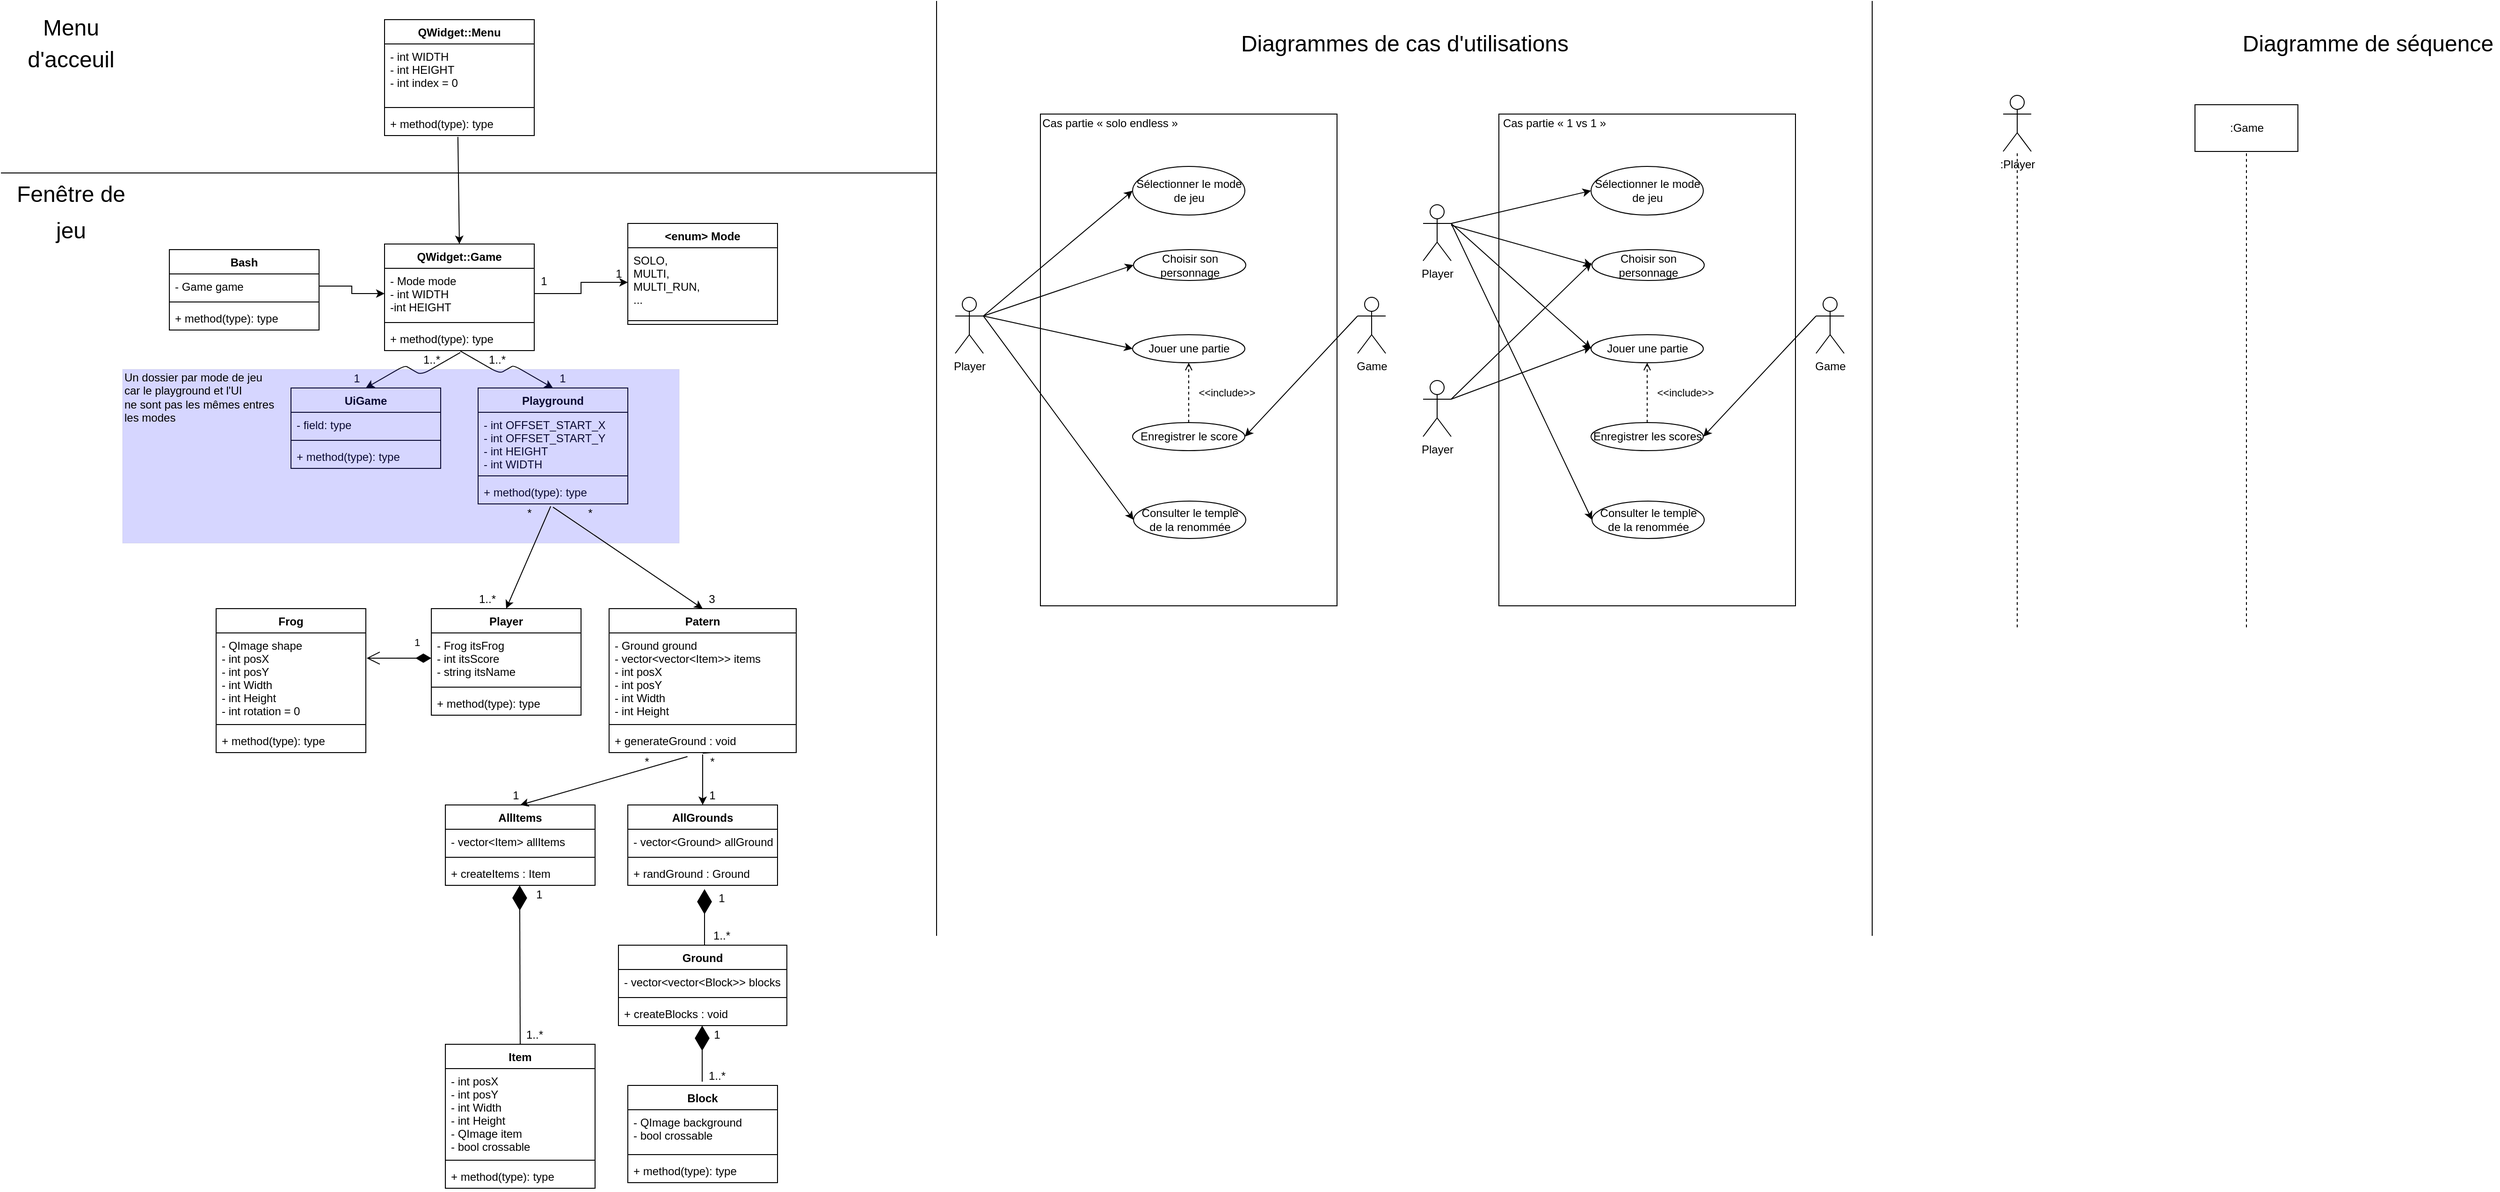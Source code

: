 <mxfile version="14.6.13" type="onedrive"><diagram id="jPjcK8RmUsgS7m5K7aqH" name="Page-1"><mxGraphModel dx="1038" dy="584" grid="1" gridSize="10" guides="1" tooltips="1" connect="1" arrows="1" fold="1" page="1" pageScale="1" pageWidth="1000" pageHeight="1000" math="0" shadow="0"><root><mxCell id="0"/><mxCell id="1" parent="0"/><mxCell id="LQ2EQDQL3EFyDrwnCRQW-2" value="QWidget::Menu" style="swimlane;fontStyle=1;align=center;verticalAlign=top;childLayout=stackLayout;horizontal=1;startSize=26;horizontalStack=0;resizeParent=1;resizeParentMax=0;resizeLast=0;collapsible=1;marginBottom=0;" parent="1" vertex="1"><mxGeometry x="410" y="20" width="160" height="124" as="geometry"><mxRectangle x="400" y="260" width="100" height="26" as="alternateBounds"/></mxGeometry></mxCell><mxCell id="LQ2EQDQL3EFyDrwnCRQW-3" value="- int WIDTH&#10;- int HEIGHT&#10;- int index = 0" style="text;strokeColor=none;fillColor=none;align=left;verticalAlign=top;spacingLeft=4;spacingRight=4;overflow=hidden;rotatable=0;points=[[0,0.5],[1,0.5]];portConstraint=eastwest;" parent="LQ2EQDQL3EFyDrwnCRQW-2" vertex="1"><mxGeometry y="26" width="160" height="64" as="geometry"/></mxCell><mxCell id="LQ2EQDQL3EFyDrwnCRQW-4" value="" style="line;strokeWidth=1;fillColor=none;align=left;verticalAlign=middle;spacingTop=-1;spacingLeft=3;spacingRight=3;rotatable=0;labelPosition=right;points=[];portConstraint=eastwest;" parent="LQ2EQDQL3EFyDrwnCRQW-2" vertex="1"><mxGeometry y="90" width="160" height="8" as="geometry"/></mxCell><mxCell id="LQ2EQDQL3EFyDrwnCRQW-5" value="+ method(type): type" style="text;strokeColor=none;fillColor=none;align=left;verticalAlign=top;spacingLeft=4;spacingRight=4;overflow=hidden;rotatable=0;points=[[0,0.5],[1,0.5]];portConstraint=eastwest;" parent="LQ2EQDQL3EFyDrwnCRQW-2" vertex="1"><mxGeometry y="98" width="160" height="26" as="geometry"/></mxCell><mxCell id="LQ2EQDQL3EFyDrwnCRQW-6" value="QWidget::Game" style="swimlane;fontStyle=1;align=center;verticalAlign=top;childLayout=stackLayout;horizontal=1;startSize=26;horizontalStack=0;resizeParent=1;resizeParentMax=0;resizeLast=0;collapsible=1;marginBottom=0;" parent="1" vertex="1"><mxGeometry x="410" y="260" width="160" height="114" as="geometry"/></mxCell><mxCell id="LQ2EQDQL3EFyDrwnCRQW-7" value="- Mode mode&#10;- int WIDTH&#10;-int HEIGHT" style="text;strokeColor=none;fillColor=none;align=left;verticalAlign=top;spacingLeft=4;spacingRight=4;overflow=hidden;rotatable=0;points=[[0,0.5],[1,0.5]];portConstraint=eastwest;" parent="LQ2EQDQL3EFyDrwnCRQW-6" vertex="1"><mxGeometry y="26" width="160" height="54" as="geometry"/></mxCell><mxCell id="LQ2EQDQL3EFyDrwnCRQW-8" value="" style="line;strokeWidth=1;fillColor=none;align=left;verticalAlign=middle;spacingTop=-1;spacingLeft=3;spacingRight=3;rotatable=0;labelPosition=right;points=[];portConstraint=eastwest;" parent="LQ2EQDQL3EFyDrwnCRQW-6" vertex="1"><mxGeometry y="80" width="160" height="8" as="geometry"/></mxCell><mxCell id="LQ2EQDQL3EFyDrwnCRQW-9" value="+ method(type): type" style="text;strokeColor=none;fillColor=none;align=left;verticalAlign=top;spacingLeft=4;spacingRight=4;overflow=hidden;rotatable=0;points=[[0,0.5],[1,0.5]];portConstraint=eastwest;" parent="LQ2EQDQL3EFyDrwnCRQW-6" vertex="1"><mxGeometry y="88" width="160" height="26" as="geometry"/></mxCell><mxCell id="LQ2EQDQL3EFyDrwnCRQW-12" value="&lt;enum&gt; Mode" style="swimlane;fontStyle=1;align=center;verticalAlign=top;childLayout=stackLayout;horizontal=1;startSize=26;horizontalStack=0;resizeParent=1;resizeParentMax=0;resizeLast=0;collapsible=1;marginBottom=0;" parent="1" vertex="1"><mxGeometry x="670" y="238" width="160" height="108" as="geometry"/></mxCell><mxCell id="LQ2EQDQL3EFyDrwnCRQW-13" value="SOLO,&#10;MULTI,&#10;MULTI_RUN,&#10;..." style="text;strokeColor=none;fillColor=none;align=left;verticalAlign=top;spacingLeft=4;spacingRight=4;overflow=hidden;rotatable=0;points=[[0,0.5],[1,0.5]];portConstraint=eastwest;" parent="LQ2EQDQL3EFyDrwnCRQW-12" vertex="1"><mxGeometry y="26" width="160" height="74" as="geometry"/></mxCell><mxCell id="LQ2EQDQL3EFyDrwnCRQW-14" value="" style="line;strokeWidth=1;fillColor=none;align=left;verticalAlign=middle;spacingTop=-1;spacingLeft=3;spacingRight=3;rotatable=0;labelPosition=right;points=[];portConstraint=eastwest;" parent="LQ2EQDQL3EFyDrwnCRQW-12" vertex="1"><mxGeometry y="100" width="160" height="8" as="geometry"/></mxCell><mxCell id="LQ2EQDQL3EFyDrwnCRQW-18" style="edgeStyle=orthogonalEdgeStyle;rounded=0;orthogonalLoop=1;jettySize=auto;html=1;exitX=1;exitY=0.5;exitDx=0;exitDy=0;entryX=0;entryY=0.5;entryDx=0;entryDy=0;" parent="1" source="LQ2EQDQL3EFyDrwnCRQW-7" target="LQ2EQDQL3EFyDrwnCRQW-13" edge="1"><mxGeometry relative="1" as="geometry"/></mxCell><mxCell id="LQ2EQDQL3EFyDrwnCRQW-19" value="Playground" style="swimlane;fontStyle=1;align=center;verticalAlign=top;childLayout=stackLayout;horizontal=1;startSize=26;horizontalStack=0;resizeParent=1;resizeParentMax=0;resizeLast=0;collapsible=1;marginBottom=0;" parent="1" vertex="1"><mxGeometry x="510" y="414" width="160" height="124" as="geometry"/></mxCell><mxCell id="LQ2EQDQL3EFyDrwnCRQW-20" value="- int OFFSET_START_X&#10;- int OFFSET_START_Y&#10;- int HEIGHT&#10;- int WIDTH" style="text;strokeColor=none;fillColor=none;align=left;verticalAlign=top;spacingLeft=4;spacingRight=4;overflow=hidden;rotatable=0;points=[[0,0.5],[1,0.5]];portConstraint=eastwest;" parent="LQ2EQDQL3EFyDrwnCRQW-19" vertex="1"><mxGeometry y="26" width="160" height="64" as="geometry"/></mxCell><mxCell id="LQ2EQDQL3EFyDrwnCRQW-21" value="" style="line;strokeWidth=1;fillColor=none;align=left;verticalAlign=middle;spacingTop=-1;spacingLeft=3;spacingRight=3;rotatable=0;labelPosition=right;points=[];portConstraint=eastwest;" parent="LQ2EQDQL3EFyDrwnCRQW-19" vertex="1"><mxGeometry y="90" width="160" height="8" as="geometry"/></mxCell><mxCell id="LQ2EQDQL3EFyDrwnCRQW-22" value="+ method(type): type" style="text;strokeColor=none;fillColor=none;align=left;verticalAlign=top;spacingLeft=4;spacingRight=4;overflow=hidden;rotatable=0;points=[[0,0.5],[1,0.5]];portConstraint=eastwest;" parent="LQ2EQDQL3EFyDrwnCRQW-19" vertex="1"><mxGeometry y="98" width="160" height="26" as="geometry"/></mxCell><mxCell id="LQ2EQDQL3EFyDrwnCRQW-24" value="" style="line;strokeWidth=1;fillColor=none;align=left;verticalAlign=middle;spacingTop=-1;spacingLeft=3;spacingRight=3;rotatable=0;labelPosition=right;points=[];portConstraint=eastwest;" parent="1" vertex="1"><mxGeometry y="180" width="1000" height="8" as="geometry"/></mxCell><mxCell id="LQ2EQDQL3EFyDrwnCRQW-25" value="&lt;p style=&quot;line-height: 280%&quot;&gt;&lt;font style=&quot;line-height: 100% ; font-size: 24px&quot;&gt;Menu d'acceuil&lt;/font&gt;&lt;/p&gt;" style="text;html=1;strokeColor=none;fillColor=none;align=center;verticalAlign=middle;whiteSpace=wrap;rounded=0;" parent="1" vertex="1"><mxGeometry y="40" width="150" height="20" as="geometry"/></mxCell><mxCell id="LQ2EQDQL3EFyDrwnCRQW-26" value="&lt;p style=&quot;line-height: 280%&quot;&gt;&lt;span style=&quot;font-size: 24px&quot;&gt;Fenêtre de jeu&lt;/span&gt;&lt;/p&gt;" style="text;html=1;strokeColor=none;fillColor=none;align=center;verticalAlign=middle;whiteSpace=wrap;rounded=0;" parent="1" vertex="1"><mxGeometry y="218" width="150" height="20" as="geometry"/></mxCell><mxCell id="LQ2EQDQL3EFyDrwnCRQW-27" value="UiGame" style="swimlane;fontStyle=1;align=center;verticalAlign=top;childLayout=stackLayout;horizontal=1;startSize=26;horizontalStack=0;resizeParent=1;resizeParentMax=0;resizeLast=0;collapsible=1;marginBottom=0;" parent="1" vertex="1"><mxGeometry x="310" y="414" width="160" height="86" as="geometry"/></mxCell><mxCell id="LQ2EQDQL3EFyDrwnCRQW-28" value="- field: type" style="text;strokeColor=none;fillColor=none;align=left;verticalAlign=top;spacingLeft=4;spacingRight=4;overflow=hidden;rotatable=0;points=[[0,0.5],[1,0.5]];portConstraint=eastwest;" parent="LQ2EQDQL3EFyDrwnCRQW-27" vertex="1"><mxGeometry y="26" width="160" height="26" as="geometry"/></mxCell><mxCell id="LQ2EQDQL3EFyDrwnCRQW-29" value="" style="line;strokeWidth=1;fillColor=none;align=left;verticalAlign=middle;spacingTop=-1;spacingLeft=3;spacingRight=3;rotatable=0;labelPosition=right;points=[];portConstraint=eastwest;" parent="LQ2EQDQL3EFyDrwnCRQW-27" vertex="1"><mxGeometry y="52" width="160" height="8" as="geometry"/></mxCell><mxCell id="LQ2EQDQL3EFyDrwnCRQW-30" value="+ method(type): type" style="text;strokeColor=none;fillColor=none;align=left;verticalAlign=top;spacingLeft=4;spacingRight=4;overflow=hidden;rotatable=0;points=[[0,0.5],[1,0.5]];portConstraint=eastwest;" parent="LQ2EQDQL3EFyDrwnCRQW-27" vertex="1"><mxGeometry y="60" width="160" height="26" as="geometry"/></mxCell><mxCell id="LQ2EQDQL3EFyDrwnCRQW-31" value="" style="endArrow=classic;html=1;exitX=0.506;exitY=1.079;exitDx=0;exitDy=0;exitPerimeter=0;entryX=0.5;entryY=0;entryDx=0;entryDy=0;edgeStyle=isometricEdgeStyle;" parent="1" source="LQ2EQDQL3EFyDrwnCRQW-9" target="LQ2EQDQL3EFyDrwnCRQW-27" edge="1"><mxGeometry width="50" height="50" relative="1" as="geometry"><mxPoint x="450" y="480" as="sourcePoint"/><mxPoint x="500" y="430" as="targetPoint"/></mxGeometry></mxCell><mxCell id="LQ2EQDQL3EFyDrwnCRQW-32" value="" style="endArrow=classic;html=1;edgeStyle=isometricEdgeStyle;entryX=0.5;entryY=0;entryDx=0;entryDy=0;elbow=vertical;exitX=0.506;exitY=1.016;exitDx=0;exitDy=0;exitPerimeter=0;" parent="1" source="LQ2EQDQL3EFyDrwnCRQW-9" target="LQ2EQDQL3EFyDrwnCRQW-19" edge="1"><mxGeometry width="50" height="50" relative="1" as="geometry"><mxPoint x="490" y="350" as="sourcePoint"/><mxPoint x="570" y="380" as="targetPoint"/></mxGeometry></mxCell><mxCell id="LQ2EQDQL3EFyDrwnCRQW-33" value="Frog" style="swimlane;fontStyle=1;align=center;verticalAlign=top;childLayout=stackLayout;horizontal=1;startSize=26;horizontalStack=0;resizeParent=1;resizeParentMax=0;resizeLast=0;collapsible=1;marginBottom=0;" parent="1" vertex="1"><mxGeometry x="230" y="650" width="160" height="154" as="geometry"/></mxCell><mxCell id="LQ2EQDQL3EFyDrwnCRQW-34" value="- QImage shape&#10;- int posX&#10;- int posY&#10;- int Width&#10;- int Height&#10;- int rotation = 0" style="text;strokeColor=none;fillColor=none;align=left;verticalAlign=top;spacingLeft=4;spacingRight=4;overflow=hidden;rotatable=0;points=[[0,0.5],[1,0.5]];portConstraint=eastwest;" parent="LQ2EQDQL3EFyDrwnCRQW-33" vertex="1"><mxGeometry y="26" width="160" height="94" as="geometry"/></mxCell><mxCell id="LQ2EQDQL3EFyDrwnCRQW-35" value="" style="line;strokeWidth=1;fillColor=none;align=left;verticalAlign=middle;spacingTop=-1;spacingLeft=3;spacingRight=3;rotatable=0;labelPosition=right;points=[];portConstraint=eastwest;" parent="LQ2EQDQL3EFyDrwnCRQW-33" vertex="1"><mxGeometry y="120" width="160" height="8" as="geometry"/></mxCell><mxCell id="LQ2EQDQL3EFyDrwnCRQW-36" value="+ method(type): type" style="text;strokeColor=none;fillColor=none;align=left;verticalAlign=top;spacingLeft=4;spacingRight=4;overflow=hidden;rotatable=0;points=[[0,0.5],[1,0.5]];portConstraint=eastwest;" parent="LQ2EQDQL3EFyDrwnCRQW-33" vertex="1"><mxGeometry y="128" width="160" height="26" as="geometry"/></mxCell><mxCell id="LQ2EQDQL3EFyDrwnCRQW-38" value="1" style="text;html=1;align=center;verticalAlign=middle;resizable=0;points=[];autosize=1;strokeColor=none;" parent="1" vertex="1"><mxGeometry x="570" y="290" width="20" height="20" as="geometry"/></mxCell><mxCell id="LQ2EQDQL3EFyDrwnCRQW-39" value="1" style="text;html=1;align=center;verticalAlign=middle;resizable=0;points=[];autosize=1;strokeColor=none;" parent="1" vertex="1"><mxGeometry x="650" y="282" width="20" height="20" as="geometry"/></mxCell><mxCell id="LQ2EQDQL3EFyDrwnCRQW-40" value="1..*" style="text;html=1;align=center;verticalAlign=middle;resizable=0;points=[];autosize=1;strokeColor=none;" parent="1" vertex="1"><mxGeometry x="445" y="374" width="30" height="20" as="geometry"/></mxCell><mxCell id="LQ2EQDQL3EFyDrwnCRQW-41" value="1" style="text;html=1;align=center;verticalAlign=middle;resizable=0;points=[];autosize=1;strokeColor=none;" parent="1" vertex="1"><mxGeometry x="590" y="394" width="20" height="20" as="geometry"/></mxCell><mxCell id="LQ2EQDQL3EFyDrwnCRQW-42" value="1" style="text;html=1;align=center;verticalAlign=middle;resizable=0;points=[];autosize=1;strokeColor=none;" parent="1" vertex="1"><mxGeometry x="370" y="394" width="20" height="20" as="geometry"/></mxCell><mxCell id="LQ2EQDQL3EFyDrwnCRQW-43" value="1..*" style="text;html=1;align=center;verticalAlign=middle;resizable=0;points=[];autosize=1;strokeColor=none;" parent="1" vertex="1"><mxGeometry x="515" y="374" width="30" height="20" as="geometry"/></mxCell><mxCell id="LQ2EQDQL3EFyDrwnCRQW-44" value="" style="rounded=0;whiteSpace=wrap;html=1;fillColor=#3333FF;strokeOpacity=20;opacity=20;" parent="1" vertex="1"><mxGeometry x="130" y="394" width="595" height="186" as="geometry"/></mxCell><mxCell id="LQ2EQDQL3EFyDrwnCRQW-45" value="Un dossier par mode de jeu &lt;br&gt;car le playground et l'UI &lt;br&gt;ne sont pas&amp;nbsp;&lt;span&gt;les mêmes entres &lt;br&gt;les modes&lt;/span&gt;" style="text;html=1;align=left;verticalAlign=middle;resizable=0;points=[];autosize=1;strokeColor=none;" parent="1" vertex="1"><mxGeometry x="130" y="394" width="180" height="60" as="geometry"/></mxCell><mxCell id="LQ2EQDQL3EFyDrwnCRQW-54" value="Patern" style="swimlane;fontStyle=1;align=center;verticalAlign=top;childLayout=stackLayout;horizontal=1;startSize=26;horizontalStack=0;resizeParent=1;resizeParentMax=0;resizeLast=0;collapsible=1;marginBottom=0;fillColor=#FFFFFF;" parent="1" vertex="1"><mxGeometry x="650" y="650" width="200" height="154" as="geometry"/></mxCell><mxCell id="LQ2EQDQL3EFyDrwnCRQW-55" value="- Ground ground&#10;- vector&lt;vector&lt;Item&gt;&gt; items&#10;- int posX&#10;- int posY&#10;- int Width&#10;- int Height" style="text;fillColor=none;align=left;verticalAlign=top;spacingLeft=4;spacingRight=4;overflow=hidden;rotatable=0;points=[[0,0.5],[1,0.5]];portConstraint=eastwest;" parent="LQ2EQDQL3EFyDrwnCRQW-54" vertex="1"><mxGeometry y="26" width="200" height="94" as="geometry"/></mxCell><mxCell id="LQ2EQDQL3EFyDrwnCRQW-56" value="" style="line;strokeWidth=1;fillColor=none;align=left;verticalAlign=middle;spacingTop=-1;spacingLeft=3;spacingRight=3;rotatable=0;labelPosition=right;points=[];portConstraint=eastwest;" parent="LQ2EQDQL3EFyDrwnCRQW-54" vertex="1"><mxGeometry y="120" width="200" height="8" as="geometry"/></mxCell><mxCell id="LQ2EQDQL3EFyDrwnCRQW-57" value="+ generateGround : void" style="text;fillColor=none;align=left;verticalAlign=top;spacingLeft=4;spacingRight=4;overflow=hidden;rotatable=0;points=[[0,0.5],[1,0.5]];portConstraint=eastwest;" parent="LQ2EQDQL3EFyDrwnCRQW-54" vertex="1"><mxGeometry y="128" width="200" height="26" as="geometry"/></mxCell><mxCell id="LQ2EQDQL3EFyDrwnCRQW-60" value="" style="endArrow=classic;html=1;exitX=0.5;exitY=1.131;exitDx=0;exitDy=0;exitPerimeter=0;entryX=0.5;entryY=0;entryDx=0;entryDy=0;" parent="1" source="LQ2EQDQL3EFyDrwnCRQW-22" target="LQ2EQDQL3EFyDrwnCRQW-54" edge="1"><mxGeometry width="50" height="50" relative="1" as="geometry"><mxPoint x="440" y="670" as="sourcePoint"/><mxPoint x="490" y="620" as="targetPoint"/></mxGeometry></mxCell><mxCell id="LQ2EQDQL3EFyDrwnCRQW-61" value="*" style="text;html=1;strokeColor=none;fillColor=none;align=center;verticalAlign=middle;whiteSpace=wrap;rounded=0;" parent="1" vertex="1"><mxGeometry x="610" y="538" width="40" height="20" as="geometry"/></mxCell><mxCell id="LQ2EQDQL3EFyDrwnCRQW-62" value="3" style="text;html=1;strokeColor=none;fillColor=none;align=center;verticalAlign=middle;whiteSpace=wrap;rounded=0;" parent="1" vertex="1"><mxGeometry x="740" y="630" width="40" height="20" as="geometry"/></mxCell><mxCell id="LQ2EQDQL3EFyDrwnCRQW-63" value="" style="endArrow=classic;html=1;exitX=0.485;exitY=1.1;exitDx=0;exitDy=0;exitPerimeter=0;entryX=0.5;entryY=0;entryDx=0;entryDy=0;" parent="1" source="LQ2EQDQL3EFyDrwnCRQW-22" target="kXXH4shPDIaw7syRpyHK-1" edge="1"><mxGeometry width="50" height="50" relative="1" as="geometry"><mxPoint x="440" y="670" as="sourcePoint"/><mxPoint x="490" y="620" as="targetPoint"/></mxGeometry></mxCell><mxCell id="LQ2EQDQL3EFyDrwnCRQW-64" value="*" style="text;html=1;strokeColor=none;fillColor=none;align=center;verticalAlign=middle;whiteSpace=wrap;rounded=0;" parent="1" vertex="1"><mxGeometry x="545" y="538" width="40" height="20" as="geometry"/></mxCell><mxCell id="LQ2EQDQL3EFyDrwnCRQW-65" value="1..*" style="text;html=1;strokeColor=none;fillColor=none;align=center;verticalAlign=middle;whiteSpace=wrap;rounded=0;" parent="1" vertex="1"><mxGeometry x="500" y="630" width="40" height="20" as="geometry"/></mxCell><mxCell id="LQ2EQDQL3EFyDrwnCRQW-66" value="Ground" style="swimlane;fontStyle=1;align=center;verticalAlign=top;childLayout=stackLayout;horizontal=1;startSize=26;horizontalStack=0;resizeParent=1;resizeParentMax=0;resizeLast=0;collapsible=1;marginBottom=0;strokeColor=#000000;fillColor=#FFFFFF;" parent="1" vertex="1"><mxGeometry x="660" y="1010" width="180" height="86" as="geometry"/></mxCell><mxCell id="LQ2EQDQL3EFyDrwnCRQW-67" value="- vector&lt;vector&lt;Block&gt;&gt; blocks" style="text;strokeColor=none;fillColor=none;align=left;verticalAlign=top;spacingLeft=4;spacingRight=4;overflow=hidden;rotatable=0;points=[[0,0.5],[1,0.5]];portConstraint=eastwest;" parent="LQ2EQDQL3EFyDrwnCRQW-66" vertex="1"><mxGeometry y="26" width="180" height="26" as="geometry"/></mxCell><mxCell id="LQ2EQDQL3EFyDrwnCRQW-68" value="" style="line;strokeWidth=1;fillColor=none;align=left;verticalAlign=middle;spacingTop=-1;spacingLeft=3;spacingRight=3;rotatable=0;labelPosition=right;points=[];portConstraint=eastwest;" parent="LQ2EQDQL3EFyDrwnCRQW-66" vertex="1"><mxGeometry y="52" width="180" height="8" as="geometry"/></mxCell><mxCell id="LQ2EQDQL3EFyDrwnCRQW-69" value="+ createBlocks : void" style="text;strokeColor=none;fillColor=none;align=left;verticalAlign=top;spacingLeft=4;spacingRight=4;overflow=hidden;rotatable=0;points=[[0,0.5],[1,0.5]];portConstraint=eastwest;" parent="LQ2EQDQL3EFyDrwnCRQW-66" vertex="1"><mxGeometry y="60" width="180" height="26" as="geometry"/></mxCell><mxCell id="LQ2EQDQL3EFyDrwnCRQW-75" value="AllGrounds" style="swimlane;fontStyle=1;align=center;verticalAlign=top;childLayout=stackLayout;horizontal=1;startSize=26;horizontalStack=0;resizeParent=1;resizeParentMax=0;resizeLast=0;collapsible=1;marginBottom=0;strokeColor=#000000;fillColor=#FFFFFF;" parent="1" vertex="1"><mxGeometry x="670" y="860" width="160" height="86" as="geometry"/></mxCell><mxCell id="LQ2EQDQL3EFyDrwnCRQW-76" value="- vector&lt;Ground&gt; allGrounds" style="text;strokeColor=none;fillColor=none;align=left;verticalAlign=top;spacingLeft=4;spacingRight=4;overflow=hidden;rotatable=0;points=[[0,0.5],[1,0.5]];portConstraint=eastwest;" parent="LQ2EQDQL3EFyDrwnCRQW-75" vertex="1"><mxGeometry y="26" width="160" height="26" as="geometry"/></mxCell><mxCell id="LQ2EQDQL3EFyDrwnCRQW-77" value="" style="line;strokeWidth=1;fillColor=none;align=left;verticalAlign=middle;spacingTop=-1;spacingLeft=3;spacingRight=3;rotatable=0;labelPosition=right;points=[];portConstraint=eastwest;" parent="LQ2EQDQL3EFyDrwnCRQW-75" vertex="1"><mxGeometry y="52" width="160" height="8" as="geometry"/></mxCell><mxCell id="LQ2EQDQL3EFyDrwnCRQW-78" value="+ randGround : Ground" style="text;strokeColor=none;fillColor=none;align=left;verticalAlign=top;spacingLeft=4;spacingRight=4;overflow=hidden;rotatable=0;points=[[0,0.5],[1,0.5]];portConstraint=eastwest;" parent="LQ2EQDQL3EFyDrwnCRQW-75" vertex="1"><mxGeometry y="60" width="160" height="26" as="geometry"/></mxCell><mxCell id="LQ2EQDQL3EFyDrwnCRQW-79" value="" style="endArrow=classic;html=1;entryX=0.5;entryY=0;entryDx=0;entryDy=0;startArrow=none;" parent="1" target="LQ2EQDQL3EFyDrwnCRQW-75" edge="1"><mxGeometry width="50" height="50" relative="1" as="geometry"><mxPoint x="750" y="806" as="sourcePoint"/><mxPoint x="570" y="890" as="targetPoint"/></mxGeometry></mxCell><mxCell id="LQ2EQDQL3EFyDrwnCRQW-81" value="" style="endArrow=diamondThin;endFill=1;endSize=24;html=1;" parent="1" edge="1"><mxGeometry width="160" relative="1" as="geometry"><mxPoint x="752" y="1010" as="sourcePoint"/><mxPoint x="752" y="950" as="targetPoint"/></mxGeometry></mxCell><mxCell id="LQ2EQDQL3EFyDrwnCRQW-82" value="Block" style="swimlane;fontStyle=1;align=center;verticalAlign=top;childLayout=stackLayout;horizontal=1;startSize=26;horizontalStack=0;resizeParent=1;resizeParentMax=0;resizeLast=0;collapsible=1;marginBottom=0;strokeColor=#000000;fillColor=#FFFFFF;" parent="1" vertex="1"><mxGeometry x="670" y="1160" width="160" height="104" as="geometry"/></mxCell><mxCell id="LQ2EQDQL3EFyDrwnCRQW-83" value="- QImage background&#10;- bool crossable" style="text;strokeColor=none;fillColor=none;align=left;verticalAlign=top;spacingLeft=4;spacingRight=4;overflow=hidden;rotatable=0;points=[[0,0.5],[1,0.5]];portConstraint=eastwest;" parent="LQ2EQDQL3EFyDrwnCRQW-82" vertex="1"><mxGeometry y="26" width="160" height="44" as="geometry"/></mxCell><mxCell id="LQ2EQDQL3EFyDrwnCRQW-84" value="" style="line;strokeWidth=1;fillColor=none;align=left;verticalAlign=middle;spacingTop=-1;spacingLeft=3;spacingRight=3;rotatable=0;labelPosition=right;points=[];portConstraint=eastwest;" parent="LQ2EQDQL3EFyDrwnCRQW-82" vertex="1"><mxGeometry y="70" width="160" height="8" as="geometry"/></mxCell><mxCell id="LQ2EQDQL3EFyDrwnCRQW-85" value="+ method(type): type" style="text;strokeColor=none;fillColor=none;align=left;verticalAlign=top;spacingLeft=4;spacingRight=4;overflow=hidden;rotatable=0;points=[[0,0.5],[1,0.5]];portConstraint=eastwest;" parent="LQ2EQDQL3EFyDrwnCRQW-82" vertex="1"><mxGeometry y="78" width="160" height="26" as="geometry"/></mxCell><mxCell id="LQ2EQDQL3EFyDrwnCRQW-86" value="" style="endArrow=diamondThin;endFill=1;endSize=24;html=1;" parent="1" edge="1"><mxGeometry width="160" relative="1" as="geometry"><mxPoint x="749.5" y="1156" as="sourcePoint"/><mxPoint x="749.5" y="1096" as="targetPoint"/></mxGeometry></mxCell><mxCell id="LQ2EQDQL3EFyDrwnCRQW-87" value="1" style="text;html=1;align=center;verticalAlign=middle;resizable=0;points=[];autosize=1;strokeColor=none;" parent="1" vertex="1"><mxGeometry x="750" y="840" width="20" height="20" as="geometry"/></mxCell><mxCell id="LQ2EQDQL3EFyDrwnCRQW-88" value="*" style="text;html=1;align=center;verticalAlign=middle;resizable=0;points=[];autosize=1;strokeColor=none;" parent="1" vertex="1"><mxGeometry x="750" y="804" width="20" height="20" as="geometry"/></mxCell><mxCell id="LQ2EQDQL3EFyDrwnCRQW-89" value="" style="endArrow=none;html=1;exitX=0.5;exitY=1.023;exitDx=0;exitDy=0;exitPerimeter=0;entryX=0.5;entryY=0;entryDx=0;entryDy=0;" parent="1" source="LQ2EQDQL3EFyDrwnCRQW-57" target="LQ2EQDQL3EFyDrwnCRQW-88" edge="1"><mxGeometry width="50" height="50" relative="1" as="geometry"><mxPoint x="750" y="804.598" as="sourcePoint"/><mxPoint x="750" y="860" as="targetPoint"/></mxGeometry></mxCell><mxCell id="LQ2EQDQL3EFyDrwnCRQW-90" value="1" style="text;html=1;align=center;verticalAlign=middle;resizable=0;points=[];autosize=1;strokeColor=none;" parent="1" vertex="1"><mxGeometry x="760" y="950" width="20" height="20" as="geometry"/></mxCell><mxCell id="LQ2EQDQL3EFyDrwnCRQW-91" value="1..*" style="text;html=1;align=center;verticalAlign=middle;resizable=0;points=[];autosize=1;strokeColor=none;" parent="1" vertex="1"><mxGeometry x="755" y="990" width="30" height="20" as="geometry"/></mxCell><mxCell id="LQ2EQDQL3EFyDrwnCRQW-92" value="1..*" style="text;html=1;align=center;verticalAlign=middle;resizable=0;points=[];autosize=1;strokeColor=none;" parent="1" vertex="1"><mxGeometry x="750" y="1140" width="30" height="20" as="geometry"/></mxCell><mxCell id="LQ2EQDQL3EFyDrwnCRQW-93" value="1" style="text;html=1;align=center;verticalAlign=middle;resizable=0;points=[];autosize=1;strokeColor=none;" parent="1" vertex="1"><mxGeometry x="755" y="1096" width="20" height="20" as="geometry"/></mxCell><mxCell id="LQ2EQDQL3EFyDrwnCRQW-94" value="Item" style="swimlane;fontStyle=1;align=center;verticalAlign=top;childLayout=stackLayout;horizontal=1;startSize=26;horizontalStack=0;resizeParent=1;resizeParentMax=0;resizeLast=0;collapsible=1;marginBottom=0;strokeColor=#000000;fillColor=#FFFFFF;" parent="1" vertex="1"><mxGeometry x="475" y="1116" width="160" height="154" as="geometry"/></mxCell><mxCell id="LQ2EQDQL3EFyDrwnCRQW-95" value="- int posX&#10;- int posY&#10;- int Width&#10;- int Height&#10;- QImage item&#10;- bool crossable" style="text;strokeColor=none;fillColor=none;align=left;verticalAlign=top;spacingLeft=4;spacingRight=4;overflow=hidden;rotatable=0;points=[[0,0.5],[1,0.5]];portConstraint=eastwest;" parent="LQ2EQDQL3EFyDrwnCRQW-94" vertex="1"><mxGeometry y="26" width="160" height="94" as="geometry"/></mxCell><mxCell id="LQ2EQDQL3EFyDrwnCRQW-96" value="" style="line;strokeWidth=1;fillColor=none;align=left;verticalAlign=middle;spacingTop=-1;spacingLeft=3;spacingRight=3;rotatable=0;labelPosition=right;points=[];portConstraint=eastwest;" parent="LQ2EQDQL3EFyDrwnCRQW-94" vertex="1"><mxGeometry y="120" width="160" height="8" as="geometry"/></mxCell><mxCell id="LQ2EQDQL3EFyDrwnCRQW-97" value="+ method(type): type" style="text;strokeColor=none;fillColor=none;align=left;verticalAlign=top;spacingLeft=4;spacingRight=4;overflow=hidden;rotatable=0;points=[[0,0.5],[1,0.5]];portConstraint=eastwest;" parent="LQ2EQDQL3EFyDrwnCRQW-94" vertex="1"><mxGeometry y="128" width="160" height="26" as="geometry"/></mxCell><mxCell id="LQ2EQDQL3EFyDrwnCRQW-98" value="AllItems" style="swimlane;fontStyle=1;align=center;verticalAlign=top;childLayout=stackLayout;horizontal=1;startSize=26;horizontalStack=0;resizeParent=1;resizeParentMax=0;resizeLast=0;collapsible=1;marginBottom=0;strokeColor=#000000;fillColor=#FFFFFF;" parent="1" vertex="1"><mxGeometry x="475" y="860" width="160" height="86" as="geometry"/></mxCell><mxCell id="LQ2EQDQL3EFyDrwnCRQW-99" value="- vector&lt;Item&gt; allItems" style="text;strokeColor=none;fillColor=none;align=left;verticalAlign=top;spacingLeft=4;spacingRight=4;overflow=hidden;rotatable=0;points=[[0,0.5],[1,0.5]];portConstraint=eastwest;" parent="LQ2EQDQL3EFyDrwnCRQW-98" vertex="1"><mxGeometry y="26" width="160" height="26" as="geometry"/></mxCell><mxCell id="LQ2EQDQL3EFyDrwnCRQW-100" value="" style="line;strokeWidth=1;fillColor=none;align=left;verticalAlign=middle;spacingTop=-1;spacingLeft=3;spacingRight=3;rotatable=0;labelPosition=right;points=[];portConstraint=eastwest;" parent="LQ2EQDQL3EFyDrwnCRQW-98" vertex="1"><mxGeometry y="52" width="160" height="8" as="geometry"/></mxCell><mxCell id="LQ2EQDQL3EFyDrwnCRQW-101" value="+ createItems : Item" style="text;strokeColor=none;fillColor=none;align=left;verticalAlign=top;spacingLeft=4;spacingRight=4;overflow=hidden;rotatable=0;points=[[0,0.5],[1,0.5]];portConstraint=eastwest;" parent="LQ2EQDQL3EFyDrwnCRQW-98" vertex="1"><mxGeometry y="60" width="160" height="26" as="geometry"/></mxCell><mxCell id="LQ2EQDQL3EFyDrwnCRQW-102" value="" style="endArrow=classic;html=1;exitX=0.419;exitY=1.165;exitDx=0;exitDy=0;exitPerimeter=0;entryX=0.5;entryY=0;entryDx=0;entryDy=0;startArrow=none;" parent="1" source="LQ2EQDQL3EFyDrwnCRQW-57" target="LQ2EQDQL3EFyDrwnCRQW-98" edge="1"><mxGeometry width="50" height="50" relative="1" as="geometry"><mxPoint x="610" y="1000" as="sourcePoint"/><mxPoint x="660" y="950" as="targetPoint"/></mxGeometry></mxCell><mxCell id="LQ2EQDQL3EFyDrwnCRQW-104" value="*" style="text;html=1;align=center;verticalAlign=middle;resizable=0;points=[];autosize=1;strokeColor=none;" parent="1" vertex="1"><mxGeometry x="680" y="804" width="20" height="20" as="geometry"/></mxCell><mxCell id="LQ2EQDQL3EFyDrwnCRQW-106" value="1" style="text;html=1;align=center;verticalAlign=middle;resizable=0;points=[];autosize=1;strokeColor=none;" parent="1" vertex="1"><mxGeometry x="540" y="840" width="20" height="20" as="geometry"/></mxCell><mxCell id="LQ2EQDQL3EFyDrwnCRQW-107" value="" style="endArrow=diamondThin;endFill=1;endSize=24;html=1;exitX=0.5;exitY=0;exitDx=0;exitDy=0;" parent="1" source="LQ2EQDQL3EFyDrwnCRQW-94" edge="1"><mxGeometry width="160" relative="1" as="geometry"><mxPoint x="554.41" y="1006" as="sourcePoint"/><mxPoint x="554.41" y="946" as="targetPoint"/></mxGeometry></mxCell><mxCell id="LQ2EQDQL3EFyDrwnCRQW-108" value="1" style="text;html=1;align=center;verticalAlign=middle;resizable=0;points=[];autosize=1;strokeColor=none;" parent="1" vertex="1"><mxGeometry x="565" y="946" width="20" height="20" as="geometry"/></mxCell><mxCell id="LQ2EQDQL3EFyDrwnCRQW-109" value="1..*" style="text;html=1;align=center;verticalAlign=middle;resizable=0;points=[];autosize=1;strokeColor=none;" parent="1" vertex="1"><mxGeometry x="555" y="1096" width="30" height="20" as="geometry"/></mxCell><mxCell id="mODoxf1xg-Puiv5MhxXz-1" value="Bash" style="swimlane;fontStyle=1;align=center;verticalAlign=top;childLayout=stackLayout;horizontal=1;startSize=26;horizontalStack=0;resizeParent=1;resizeParentMax=0;resizeLast=0;collapsible=1;marginBottom=0;" parent="1" vertex="1"><mxGeometry x="180" y="266" width="160" height="86" as="geometry"/></mxCell><mxCell id="mODoxf1xg-Puiv5MhxXz-2" value="- Game game" style="text;strokeColor=none;fillColor=none;align=left;verticalAlign=top;spacingLeft=4;spacingRight=4;overflow=hidden;rotatable=0;points=[[0,0.5],[1,0.5]];portConstraint=eastwest;" parent="mODoxf1xg-Puiv5MhxXz-1" vertex="1"><mxGeometry y="26" width="160" height="26" as="geometry"/></mxCell><mxCell id="mODoxf1xg-Puiv5MhxXz-3" value="" style="line;strokeWidth=1;fillColor=none;align=left;verticalAlign=middle;spacingTop=-1;spacingLeft=3;spacingRight=3;rotatable=0;labelPosition=right;points=[];portConstraint=eastwest;" parent="mODoxf1xg-Puiv5MhxXz-1" vertex="1"><mxGeometry y="52" width="160" height="8" as="geometry"/></mxCell><mxCell id="mODoxf1xg-Puiv5MhxXz-4" value="+ method(type): type" style="text;strokeColor=none;fillColor=none;align=left;verticalAlign=top;spacingLeft=4;spacingRight=4;overflow=hidden;rotatable=0;points=[[0,0.5],[1,0.5]];portConstraint=eastwest;" parent="mODoxf1xg-Puiv5MhxXz-1" vertex="1"><mxGeometry y="60" width="160" height="26" as="geometry"/></mxCell><mxCell id="kXXH4shPDIaw7syRpyHK-1" value="Player" style="swimlane;fontStyle=1;align=center;verticalAlign=top;childLayout=stackLayout;horizontal=1;startSize=26;horizontalStack=0;resizeParent=1;resizeParentMax=0;resizeLast=0;collapsible=1;marginBottom=0;" parent="1" vertex="1"><mxGeometry x="460" y="650" width="160" height="114" as="geometry"/></mxCell><mxCell id="kXXH4shPDIaw7syRpyHK-2" value="- Frog itsFrog&#10;- int itsScore&#10;- string itsName" style="text;strokeColor=none;fillColor=none;align=left;verticalAlign=top;spacingLeft=4;spacingRight=4;overflow=hidden;rotatable=0;points=[[0,0.5],[1,0.5]];portConstraint=eastwest;" parent="kXXH4shPDIaw7syRpyHK-1" vertex="1"><mxGeometry y="26" width="160" height="54" as="geometry"/></mxCell><mxCell id="kXXH4shPDIaw7syRpyHK-3" value="" style="line;strokeWidth=1;fillColor=none;align=left;verticalAlign=middle;spacingTop=-1;spacingLeft=3;spacingRight=3;rotatable=0;labelPosition=right;points=[];portConstraint=eastwest;" parent="kXXH4shPDIaw7syRpyHK-1" vertex="1"><mxGeometry y="80" width="160" height="8" as="geometry"/></mxCell><mxCell id="kXXH4shPDIaw7syRpyHK-4" value="+ method(type): type" style="text;strokeColor=none;fillColor=none;align=left;verticalAlign=top;spacingLeft=4;spacingRight=4;overflow=hidden;rotatable=0;points=[[0,0.5],[1,0.5]];portConstraint=eastwest;" parent="kXXH4shPDIaw7syRpyHK-1" vertex="1"><mxGeometry y="88" width="160" height="26" as="geometry"/></mxCell><mxCell id="kXXH4shPDIaw7syRpyHK-6" value="1" style="endArrow=open;html=1;endSize=12;startArrow=diamondThin;startSize=14;startFill=1;edgeStyle=orthogonalEdgeStyle;align=left;verticalAlign=bottom;exitX=0;exitY=0.5;exitDx=0;exitDy=0;entryX=1.005;entryY=0.287;entryDx=0;entryDy=0;entryPerimeter=0;" parent="1" source="kXXH4shPDIaw7syRpyHK-2" target="LQ2EQDQL3EFyDrwnCRQW-34" edge="1"><mxGeometry x="-0.429" y="-8" relative="1" as="geometry"><mxPoint x="390" y="720" as="sourcePoint"/><mxPoint x="390" y="698" as="targetPoint"/><mxPoint as="offset"/></mxGeometry></mxCell><mxCell id="kXXH4shPDIaw7syRpyHK-7" value="&lt;p style=&quot;line-height: 280%&quot;&gt;&lt;font style=&quot;line-height: 100% ; font-size: 24px&quot;&gt;Diagrammes de cas d'utilisations&lt;/font&gt;&lt;/p&gt;" style="text;html=1;strokeColor=none;fillColor=none;align=center;verticalAlign=middle;whiteSpace=wrap;rounded=0;" parent="1" vertex="1"><mxGeometry x="1323" y="40" width="355" height="20" as="geometry"/></mxCell><mxCell id="kXXH4shPDIaw7syRpyHK-10" value="" style="rounded=0;whiteSpace=wrap;html=1;" parent="1" vertex="1"><mxGeometry x="1111" y="121" width="317" height="526" as="geometry"/></mxCell><mxCell id="kXXH4shPDIaw7syRpyHK-11" value="Player&lt;br&gt;" style="shape=umlActor;verticalLabelPosition=bottom;verticalAlign=top;html=1;outlineConnect=0;" parent="1" vertex="1"><mxGeometry x="1020" y="317" width="30" height="60" as="geometry"/></mxCell><mxCell id="kXXH4shPDIaw7syRpyHK-12" value="Sélectionner le mode de jeu" style="ellipse;whiteSpace=wrap;html=1;" parent="1" vertex="1"><mxGeometry x="1209.5" y="177" width="120" height="52" as="geometry"/></mxCell><mxCell id="kXXH4shPDIaw7syRpyHK-13" value="Cas partie « solo endless »" style="text;html=1;strokeColor=none;fillColor=none;align=center;verticalAlign=middle;whiteSpace=wrap;rounded=0;" parent="1" vertex="1"><mxGeometry x="1111" y="121" width="149" height="20" as="geometry"/></mxCell><mxCell id="kXXH4shPDIaw7syRpyHK-14" value="" style="endArrow=classic;html=1;exitX=1;exitY=0.333;exitDx=0;exitDy=0;exitPerimeter=0;entryX=0;entryY=0.5;entryDx=0;entryDy=0;" parent="1" source="kXXH4shPDIaw7syRpyHK-11" target="kXXH4shPDIaw7syRpyHK-12" edge="1"><mxGeometry width="50" height="50" relative="1" as="geometry"><mxPoint x="980" y="367" as="sourcePoint"/><mxPoint x="1210" y="217" as="targetPoint"/></mxGeometry></mxCell><mxCell id="kXXH4shPDIaw7syRpyHK-15" value="Choisir son personnage" style="ellipse;whiteSpace=wrap;html=1;" parent="1" vertex="1"><mxGeometry x="1210.5" y="266" width="120" height="33" as="geometry"/></mxCell><mxCell id="kXXH4shPDIaw7syRpyHK-16" value="" style="endArrow=classic;html=1;entryX=0;entryY=0.5;entryDx=0;entryDy=0;" parent="1" target="kXXH4shPDIaw7syRpyHK-15" edge="1"><mxGeometry width="50" height="50" relative="1" as="geometry"><mxPoint x="1050" y="337" as="sourcePoint"/><mxPoint x="1030" y="256" as="targetPoint"/></mxGeometry></mxCell><mxCell id="kXXH4shPDIaw7syRpyHK-17" value="Jouer une partie" style="ellipse;whiteSpace=wrap;html=1;" parent="1" vertex="1"><mxGeometry x="1209.5" y="357" width="120" height="30" as="geometry"/></mxCell><mxCell id="kXXH4shPDIaw7syRpyHK-18" value="Enregistrer le score" style="ellipse;whiteSpace=wrap;html=1;" parent="1" vertex="1"><mxGeometry x="1209.5" y="451" width="120" height="30" as="geometry"/></mxCell><mxCell id="kXXH4shPDIaw7syRpyHK-19" value="Consulter le temple de la renommée" style="ellipse;whiteSpace=wrap;html=1;" parent="1" vertex="1"><mxGeometry x="1210.5" y="535" width="120" height="40" as="geometry"/></mxCell><mxCell id="kXXH4shPDIaw7syRpyHK-20" value="" style="endArrow=classic;html=1;exitX=1;exitY=0.333;exitDx=0;exitDy=0;exitPerimeter=0;entryX=0;entryY=0.5;entryDx=0;entryDy=0;" parent="1" source="kXXH4shPDIaw7syRpyHK-11" target="kXXH4shPDIaw7syRpyHK-17" edge="1"><mxGeometry width="50" height="50" relative="1" as="geometry"><mxPoint x="1130" y="447" as="sourcePoint"/><mxPoint x="1180" y="397" as="targetPoint"/></mxGeometry></mxCell><mxCell id="kXXH4shPDIaw7syRpyHK-22" value="" style="endArrow=classic;html=1;exitX=1;exitY=0.333;exitDx=0;exitDy=0;exitPerimeter=0;entryX=0;entryY=0.5;entryDx=0;entryDy=0;" parent="1" source="kXXH4shPDIaw7syRpyHK-11" target="kXXH4shPDIaw7syRpyHK-19" edge="1"><mxGeometry width="50" height="50" relative="1" as="geometry"><mxPoint x="1130" y="447" as="sourcePoint"/><mxPoint x="1180" y="397" as="targetPoint"/></mxGeometry></mxCell><mxCell id="kXXH4shPDIaw7syRpyHK-25" value="&amp;lt;&amp;lt;include&amp;gt;&amp;gt;" style="html=1;verticalAlign=bottom;labelBackgroundColor=none;endArrow=open;endFill=0;dashed=1;entryX=0.5;entryY=1;entryDx=0;entryDy=0;exitX=0.5;exitY=0;exitDx=0;exitDy=0;" parent="1" source="kXXH4shPDIaw7syRpyHK-18" target="kXXH4shPDIaw7syRpyHK-17" edge="1"><mxGeometry x="-0.263" y="-40" width="160" relative="1" as="geometry"><mxPoint x="1080" y="427" as="sourcePoint"/><mxPoint x="1240" y="427" as="targetPoint"/><mxPoint as="offset"/></mxGeometry></mxCell><mxCell id="kXXH4shPDIaw7syRpyHK-26" value="Game" style="shape=umlActor;verticalLabelPosition=bottom;verticalAlign=top;html=1;outlineConnect=0;" parent="1" vertex="1"><mxGeometry x="1450" y="317" width="30" height="60" as="geometry"/></mxCell><mxCell id="kXXH4shPDIaw7syRpyHK-27" value="" style="endArrow=classic;html=1;entryX=1;entryY=0.5;entryDx=0;entryDy=0;exitX=0;exitY=0.333;exitDx=0;exitDy=0;exitPerimeter=0;" parent="1" source="kXXH4shPDIaw7syRpyHK-26" target="kXXH4shPDIaw7syRpyHK-18" edge="1"><mxGeometry width="50" height="50" relative="1" as="geometry"><mxPoint x="1340" y="520" as="sourcePoint"/><mxPoint x="1390" y="470" as="targetPoint"/></mxGeometry></mxCell><mxCell id="kXXH4shPDIaw7syRpyHK-28" value="" style="rounded=0;whiteSpace=wrap;html=1;" parent="1" vertex="1"><mxGeometry x="1601" y="121" width="317" height="526" as="geometry"/></mxCell><mxCell id="kXXH4shPDIaw7syRpyHK-29" value="Player&lt;br&gt;" style="shape=umlActor;verticalLabelPosition=bottom;verticalAlign=top;html=1;outlineConnect=0;" parent="1" vertex="1"><mxGeometry x="1520" y="218" width="30" height="60" as="geometry"/></mxCell><mxCell id="kXXH4shPDIaw7syRpyHK-30" value="Sélectionner le mode de jeu" style="ellipse;whiteSpace=wrap;html=1;" parent="1" vertex="1"><mxGeometry x="1699.5" y="177" width="120" height="52" as="geometry"/></mxCell><mxCell id="kXXH4shPDIaw7syRpyHK-31" value="Cas partie « 1 vs 1 »" style="text;html=1;strokeColor=none;fillColor=none;align=center;verticalAlign=middle;whiteSpace=wrap;rounded=0;" parent="1" vertex="1"><mxGeometry x="1601" y="121" width="119" height="20" as="geometry"/></mxCell><mxCell id="kXXH4shPDIaw7syRpyHK-32" value="" style="endArrow=classic;html=1;exitX=1;exitY=0.333;exitDx=0;exitDy=0;exitPerimeter=0;entryX=0;entryY=0.5;entryDx=0;entryDy=0;" parent="1" source="kXXH4shPDIaw7syRpyHK-29" target="kXXH4shPDIaw7syRpyHK-30" edge="1"><mxGeometry width="50" height="50" relative="1" as="geometry"><mxPoint x="1470" y="367" as="sourcePoint"/><mxPoint x="1700" y="217" as="targetPoint"/></mxGeometry></mxCell><mxCell id="kXXH4shPDIaw7syRpyHK-33" value="Choisir son personnage" style="ellipse;whiteSpace=wrap;html=1;" parent="1" vertex="1"><mxGeometry x="1700.5" y="266" width="120" height="33" as="geometry"/></mxCell><mxCell id="kXXH4shPDIaw7syRpyHK-34" value="" style="endArrow=classic;html=1;entryX=0;entryY=0.5;entryDx=0;entryDy=0;" parent="1" target="kXXH4shPDIaw7syRpyHK-33" edge="1"><mxGeometry width="50" height="50" relative="1" as="geometry"><mxPoint x="1550" y="240" as="sourcePoint"/><mxPoint x="1520" y="256" as="targetPoint"/></mxGeometry></mxCell><mxCell id="kXXH4shPDIaw7syRpyHK-35" value="Jouer une partie" style="ellipse;whiteSpace=wrap;html=1;" parent="1" vertex="1"><mxGeometry x="1699.5" y="357" width="120" height="30" as="geometry"/></mxCell><mxCell id="kXXH4shPDIaw7syRpyHK-36" value="Enregistrer les scores" style="ellipse;whiteSpace=wrap;html=1;" parent="1" vertex="1"><mxGeometry x="1699.5" y="451" width="120" height="30" as="geometry"/></mxCell><mxCell id="kXXH4shPDIaw7syRpyHK-37" value="Consulter le temple de la renommée" style="ellipse;whiteSpace=wrap;html=1;" parent="1" vertex="1"><mxGeometry x="1700.5" y="535" width="120" height="40" as="geometry"/></mxCell><mxCell id="kXXH4shPDIaw7syRpyHK-38" value="" style="endArrow=classic;html=1;exitX=1;exitY=0.333;exitDx=0;exitDy=0;exitPerimeter=0;entryX=0;entryY=0.5;entryDx=0;entryDy=0;" parent="1" source="kXXH4shPDIaw7syRpyHK-29" target="kXXH4shPDIaw7syRpyHK-35" edge="1"><mxGeometry width="50" height="50" relative="1" as="geometry"><mxPoint x="1620" y="447" as="sourcePoint"/><mxPoint x="1670" y="397" as="targetPoint"/></mxGeometry></mxCell><mxCell id="kXXH4shPDIaw7syRpyHK-39" value="" style="endArrow=classic;html=1;exitX=1;exitY=0.333;exitDx=0;exitDy=0;exitPerimeter=0;entryX=0;entryY=0.5;entryDx=0;entryDy=0;" parent="1" source="kXXH4shPDIaw7syRpyHK-29" target="kXXH4shPDIaw7syRpyHK-37" edge="1"><mxGeometry width="50" height="50" relative="1" as="geometry"><mxPoint x="1620" y="447" as="sourcePoint"/><mxPoint x="1670" y="397" as="targetPoint"/></mxGeometry></mxCell><mxCell id="kXXH4shPDIaw7syRpyHK-40" value="&amp;lt;&amp;lt;include&amp;gt;&amp;gt;" style="html=1;verticalAlign=bottom;labelBackgroundColor=none;endArrow=open;endFill=0;dashed=1;entryX=0.5;entryY=1;entryDx=0;entryDy=0;exitX=0.5;exitY=0;exitDx=0;exitDy=0;" parent="1" source="kXXH4shPDIaw7syRpyHK-36" target="kXXH4shPDIaw7syRpyHK-35" edge="1"><mxGeometry x="-0.263" y="-40" width="160" relative="1" as="geometry"><mxPoint x="1570" y="427" as="sourcePoint"/><mxPoint x="1730" y="427" as="targetPoint"/><mxPoint as="offset"/></mxGeometry></mxCell><mxCell id="kXXH4shPDIaw7syRpyHK-41" value="Game" style="shape=umlActor;verticalLabelPosition=bottom;verticalAlign=top;html=1;outlineConnect=0;" parent="1" vertex="1"><mxGeometry x="1940" y="317" width="30" height="60" as="geometry"/></mxCell><mxCell id="kXXH4shPDIaw7syRpyHK-42" value="" style="endArrow=classic;html=1;entryX=1;entryY=0.5;entryDx=0;entryDy=0;exitX=0;exitY=0.333;exitDx=0;exitDy=0;exitPerimeter=0;" parent="1" source="kXXH4shPDIaw7syRpyHK-41" target="kXXH4shPDIaw7syRpyHK-36" edge="1"><mxGeometry width="50" height="50" relative="1" as="geometry"><mxPoint x="1830" y="520" as="sourcePoint"/><mxPoint x="1880" y="470" as="targetPoint"/></mxGeometry></mxCell><mxCell id="kXXH4shPDIaw7syRpyHK-43" value="Player&lt;br&gt;" style="shape=umlActor;verticalLabelPosition=bottom;verticalAlign=top;html=1;outlineConnect=0;" parent="1" vertex="1"><mxGeometry x="1520" y="406" width="30" height="60" as="geometry"/></mxCell><mxCell id="kXXH4shPDIaw7syRpyHK-44" value="" style="endArrow=classic;html=1;exitX=1;exitY=0.333;exitDx=0;exitDy=0;exitPerimeter=0;" parent="1" source="kXXH4shPDIaw7syRpyHK-43" edge="1"><mxGeometry width="50" height="50" relative="1" as="geometry"><mxPoint x="1650" y="400" as="sourcePoint"/><mxPoint x="1700" y="280" as="targetPoint"/></mxGeometry></mxCell><mxCell id="kXXH4shPDIaw7syRpyHK-45" value="" style="endArrow=classic;html=1;exitX=1;exitY=0.333;exitDx=0;exitDy=0;exitPerimeter=0;" parent="1" source="kXXH4shPDIaw7syRpyHK-43" edge="1"><mxGeometry width="50" height="50" relative="1" as="geometry"><mxPoint x="1570" y="440" as="sourcePoint"/><mxPoint x="1700" y="370" as="targetPoint"/></mxGeometry></mxCell><mxCell id="kXXH4shPDIaw7syRpyHK-46" value="&lt;p style=&quot;line-height: 280%&quot;&gt;&lt;font style=&quot;line-height: 100% ; font-size: 24px&quot;&gt;Diagramme de séquence&lt;/font&gt;&lt;/p&gt;" style="text;html=1;strokeColor=none;fillColor=none;align=center;verticalAlign=middle;whiteSpace=wrap;rounded=0;" parent="1" vertex="1"><mxGeometry x="2390" y="40" width="280" height="20" as="geometry"/></mxCell><mxCell id="kXXH4shPDIaw7syRpyHK-48" value=":Player" style="shape=umlActor;verticalLabelPosition=bottom;verticalAlign=top;html=1;outlineConnect=0;" parent="1" vertex="1"><mxGeometry x="2140" y="101" width="30" height="60" as="geometry"/></mxCell><mxCell id="kXXH4shPDIaw7syRpyHK-50" value=":Game" style="html=1;" parent="1" vertex="1"><mxGeometry x="2345" y="111" width="110" height="50" as="geometry"/></mxCell><mxCell id="kXXH4shPDIaw7syRpyHK-54" value="" style="endArrow=none;html=1;" parent="1" edge="1"><mxGeometry width="50" height="50" relative="1" as="geometry"><mxPoint x="1000" y="1000" as="sourcePoint"/><mxPoint x="1000" as="targetPoint"/></mxGeometry></mxCell><mxCell id="kXXH4shPDIaw7syRpyHK-55" value="" style="endArrow=none;html=1;" parent="1" edge="1"><mxGeometry width="50" height="50" relative="1" as="geometry"><mxPoint x="2000" y="1000" as="sourcePoint"/><mxPoint x="2000" as="targetPoint"/></mxGeometry></mxCell><mxCell id="kXXH4shPDIaw7syRpyHK-56" value="" style="endArrow=none;dashed=1;html=1;" parent="1" target="kXXH4shPDIaw7syRpyHK-48" edge="1"><mxGeometry width="50" height="50" relative="1" as="geometry"><mxPoint x="2155" y="670" as="sourcePoint"/><mxPoint x="2150" y="190" as="targetPoint"/></mxGeometry></mxCell><mxCell id="kXXH4shPDIaw7syRpyHK-58" value="" style="endArrow=none;dashed=1;html=1;" parent="1" edge="1"><mxGeometry width="50" height="50" relative="1" as="geometry"><mxPoint x="2400" y="670" as="sourcePoint"/><mxPoint x="2400" y="161.0" as="targetPoint"/></mxGeometry></mxCell><mxCell id="eTTsLYN6peSX-8L7q8Ea-1" value="" style="endArrow=classic;html=1;exitX=0.49;exitY=1.054;exitDx=0;exitDy=0;exitPerimeter=0;entryX=0.5;entryY=0;entryDx=0;entryDy=0;" edge="1" parent="1" source="LQ2EQDQL3EFyDrwnCRQW-5" target="LQ2EQDQL3EFyDrwnCRQW-6"><mxGeometry width="50" height="50" relative="1" as="geometry"><mxPoint x="500" y="330" as="sourcePoint"/><mxPoint x="550" y="280" as="targetPoint"/></mxGeometry></mxCell><mxCell id="eTTsLYN6peSX-8L7q8Ea-3" style="edgeStyle=orthogonalEdgeStyle;rounded=0;orthogonalLoop=1;jettySize=auto;html=1;exitX=1;exitY=0.5;exitDx=0;exitDy=0;entryX=0;entryY=0.5;entryDx=0;entryDy=0;" edge="1" parent="1" source="mODoxf1xg-Puiv5MhxXz-2" target="LQ2EQDQL3EFyDrwnCRQW-7"><mxGeometry relative="1" as="geometry"><mxPoint x="370" y="305" as="targetPoint"/></mxGeometry></mxCell></root></mxGraphModel></diagram></mxfile>